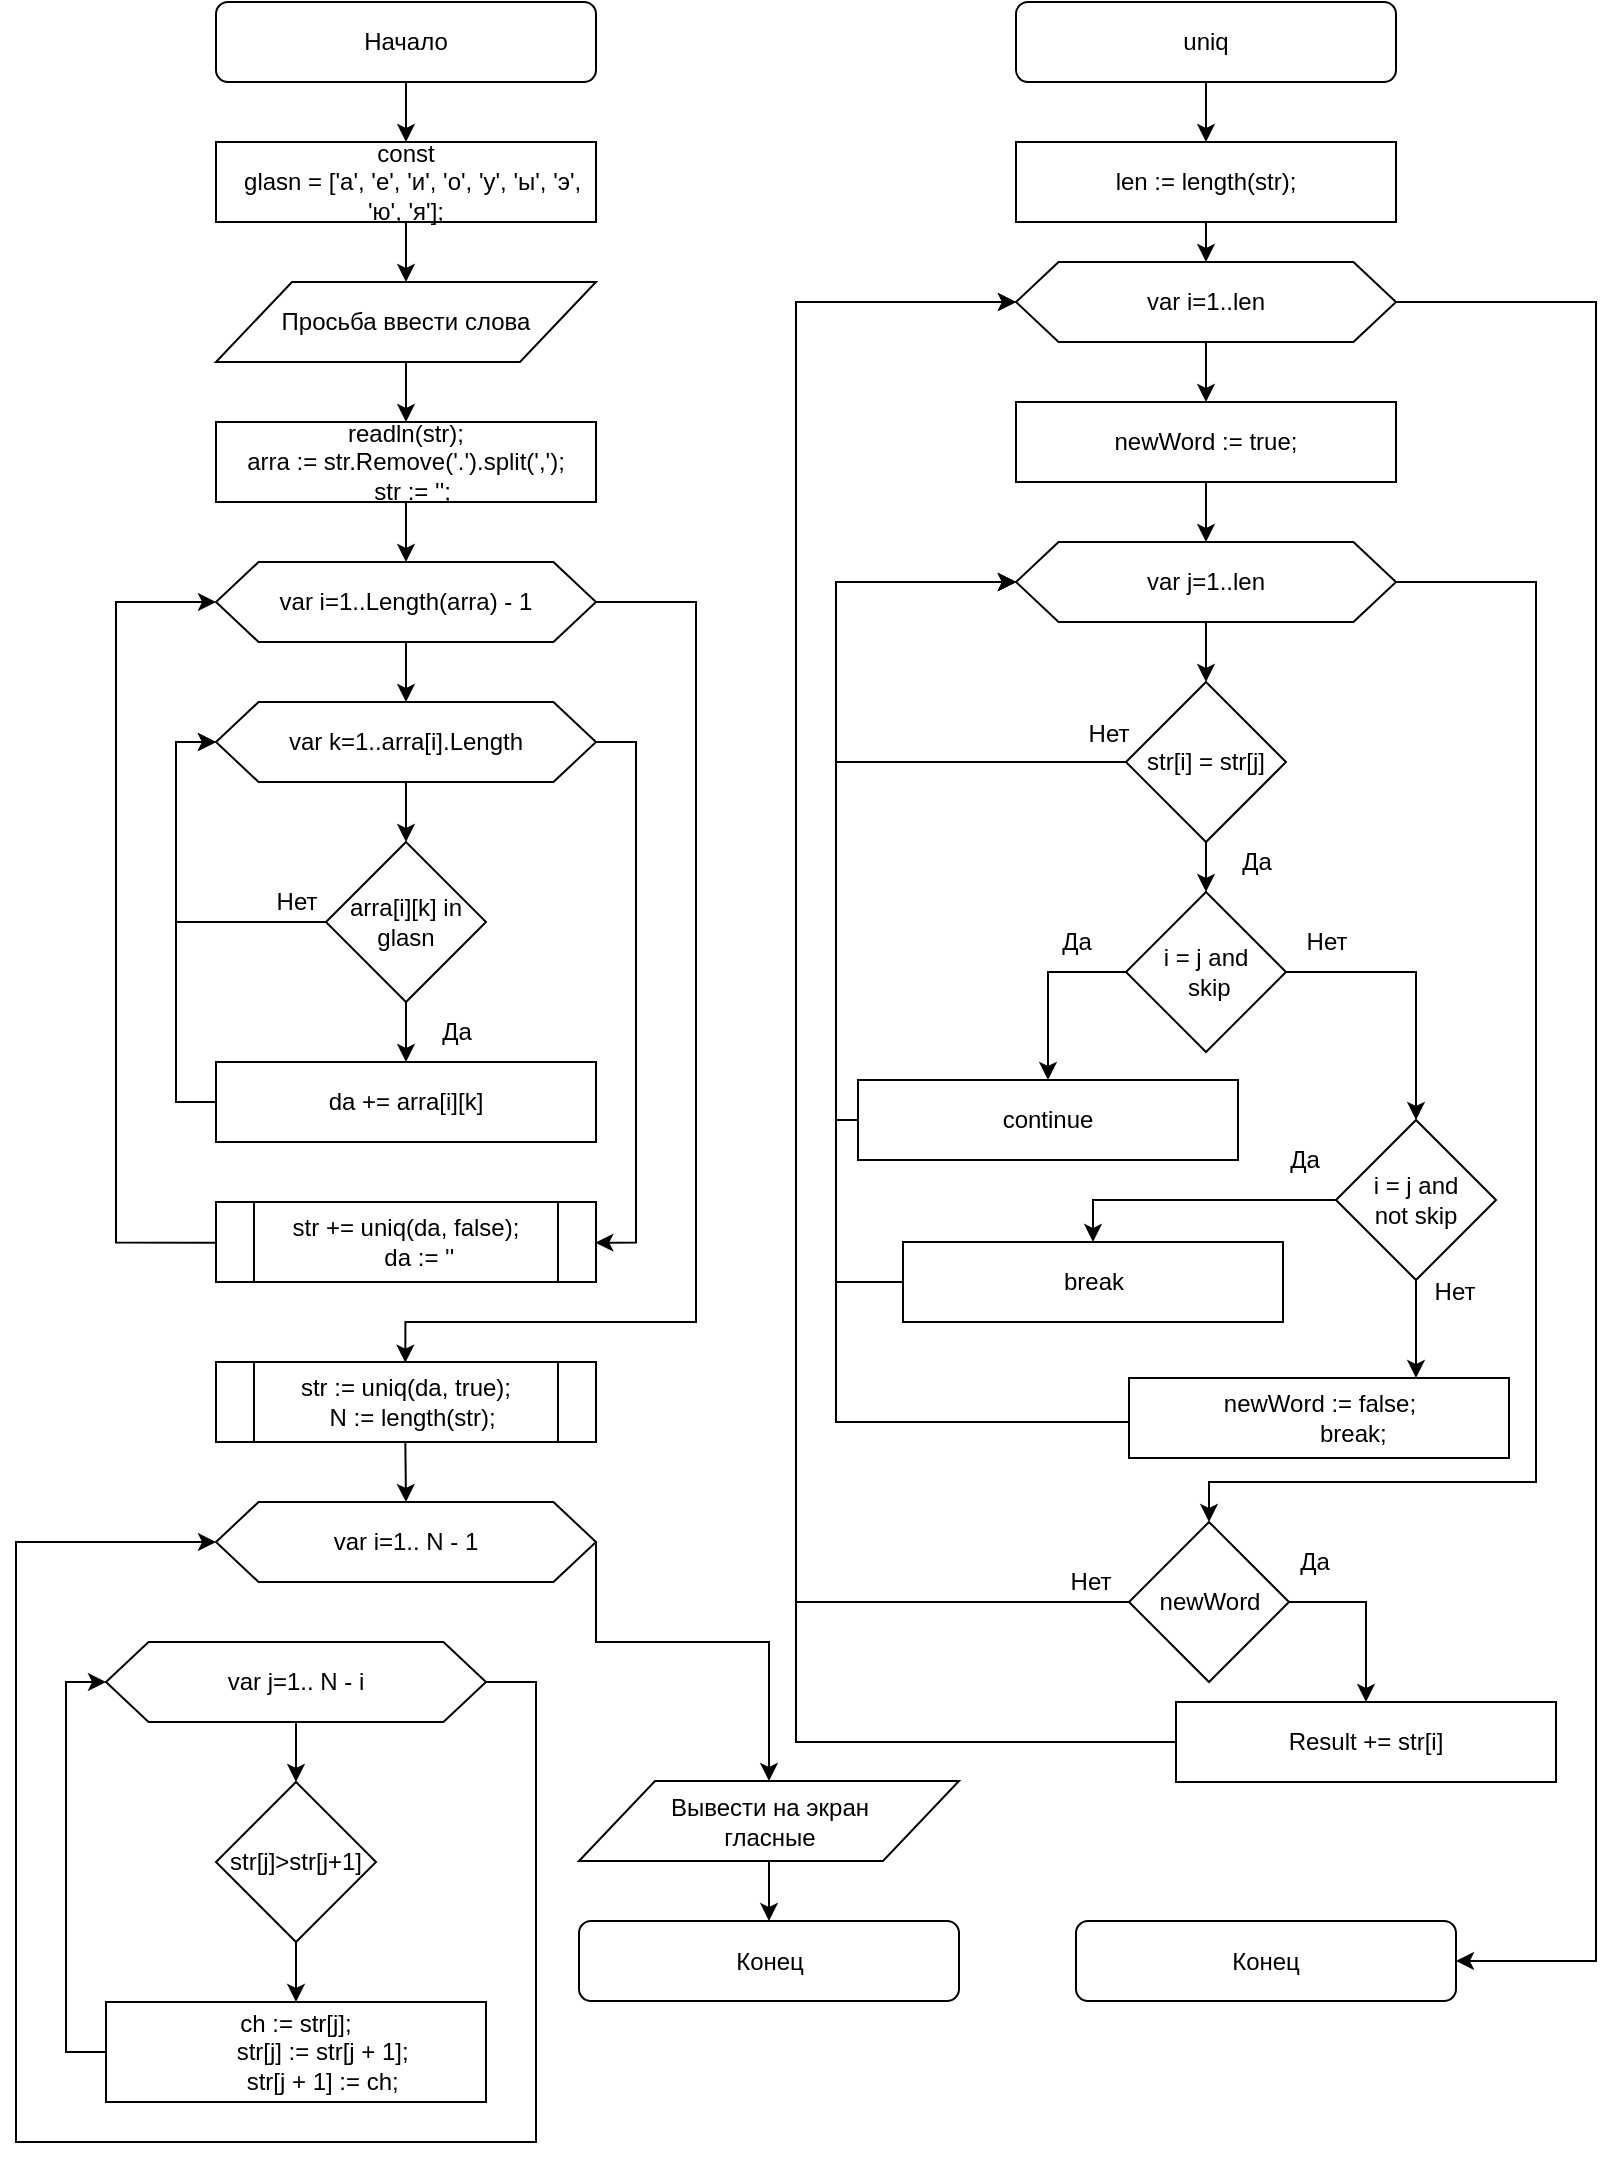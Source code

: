 <mxfile version="12.3.3" pages="2"><diagram id="3-qtqTqAac00n00NCNs9" name="a"><mxGraphModel dx="782" dy="699" grid="1" gridSize="10" guides="1" tooltips="1" connect="1" arrows="1" fold="1" page="1" pageScale="1" pageWidth="826" pageHeight="1169" math="0" shadow="0"><root><mxCell id="0"/><mxCell id="1" parent="0"/><mxCell id="1F86D3BqWut_xf9vhxc2-39" style="edgeStyle=orthogonalEdgeStyle;rounded=0;orthogonalLoop=1;jettySize=auto;html=1;entryX=0.5;entryY=0;entryDx=0;entryDy=0;" parent="1" source="1F86D3BqWut_xf9vhxc2-1" target="1F86D3BqWut_xf9vhxc2-2" edge="1"><mxGeometry relative="1" as="geometry"/></mxCell><mxCell id="1F86D3BqWut_xf9vhxc2-1" value="Начало" style="rounded=1;whiteSpace=wrap;html=1;" parent="1" vertex="1"><mxGeometry x="120" y="20" width="190" height="40" as="geometry"/></mxCell><mxCell id="1F86D3BqWut_xf9vhxc2-40" style="edgeStyle=orthogonalEdgeStyle;rounded=0;orthogonalLoop=1;jettySize=auto;html=1;" parent="1" source="1F86D3BqWut_xf9vhxc2-2" target="1F86D3BqWut_xf9vhxc2-3" edge="1"><mxGeometry relative="1" as="geometry"/></mxCell><mxCell id="1F86D3BqWut_xf9vhxc2-2" value="&lt;div&gt;const&lt;/div&gt;&lt;div&gt;&amp;nbsp; glasn = ['а', 'е', 'и', 'о', 'у', 'ы', 'э', 'ю', 'я'];&lt;/div&gt;" style="rounded=0;whiteSpace=wrap;html=1;" parent="1" vertex="1"><mxGeometry x="120" y="90" width="190" height="40" as="geometry"/></mxCell><mxCell id="1F86D3BqWut_xf9vhxc2-41" style="edgeStyle=orthogonalEdgeStyle;rounded=0;orthogonalLoop=1;jettySize=auto;html=1;" parent="1" source="1F86D3BqWut_xf9vhxc2-3" target="1F86D3BqWut_xf9vhxc2-5" edge="1"><mxGeometry relative="1" as="geometry"/></mxCell><mxCell id="1F86D3BqWut_xf9vhxc2-3" value="Просьба ввести слова" style="shape=parallelogram;perimeter=parallelogramPerimeter;whiteSpace=wrap;html=1;" parent="1" vertex="1"><mxGeometry x="120" y="160" width="190" height="40" as="geometry"/></mxCell><mxCell id="1F86D3BqWut_xf9vhxc2-42" style="edgeStyle=orthogonalEdgeStyle;rounded=0;orthogonalLoop=1;jettySize=auto;html=1;" parent="1" source="1F86D3BqWut_xf9vhxc2-5" target="1F86D3BqWut_xf9vhxc2-6" edge="1"><mxGeometry relative="1" as="geometry"/></mxCell><mxCell id="1F86D3BqWut_xf9vhxc2-5" value="readln(str);&lt;br&gt;&lt;span&gt;arra := str.Remove('.').split(',');&lt;/span&gt;&lt;div&gt;&amp;nbsp; str := '';&lt;/div&gt;" style="rounded=0;whiteSpace=wrap;html=1;" parent="1" vertex="1"><mxGeometry x="120" y="230" width="190" height="40" as="geometry"/></mxCell><mxCell id="1F86D3BqWut_xf9vhxc2-14" style="edgeStyle=orthogonalEdgeStyle;rounded=0;orthogonalLoop=1;jettySize=auto;html=1;" parent="1" source="1F86D3BqWut_xf9vhxc2-6" target="1F86D3BqWut_xf9vhxc2-7" edge="1"><mxGeometry relative="1" as="geometry"/></mxCell><mxCell id="1F86D3BqWut_xf9vhxc2-23" style="edgeStyle=orthogonalEdgeStyle;rounded=0;orthogonalLoop=1;jettySize=auto;html=1;entryX=0.5;entryY=0;entryDx=0;entryDy=0;" parent="1" source="1F86D3BqWut_xf9vhxc2-6" edge="1"><mxGeometry relative="1" as="geometry"><mxPoint x="214.667" y="700.333" as="targetPoint"/><Array as="points"><mxPoint x="360" y="320"/><mxPoint x="360" y="680"/><mxPoint x="215" y="680"/></Array></mxGeometry></mxCell><mxCell id="1F86D3BqWut_xf9vhxc2-6" value="var i=1..Length(arra) - 1" style="shape=hexagon;perimeter=hexagonPerimeter2;whiteSpace=wrap;html=1;size=0.112;" parent="1" vertex="1"><mxGeometry x="120" y="300" width="190" height="40" as="geometry"/></mxCell><mxCell id="1F86D3BqWut_xf9vhxc2-13" style="edgeStyle=orthogonalEdgeStyle;rounded=0;orthogonalLoop=1;jettySize=auto;html=1;" parent="1" source="1F86D3BqWut_xf9vhxc2-7" target="1F86D3BqWut_xf9vhxc2-8" edge="1"><mxGeometry relative="1" as="geometry"/></mxCell><mxCell id="1F86D3BqWut_xf9vhxc2-17" style="edgeStyle=orthogonalEdgeStyle;rounded=0;orthogonalLoop=1;jettySize=auto;html=1;entryX=1;entryY=0.5;entryDx=0;entryDy=0;" parent="1" source="1F86D3BqWut_xf9vhxc2-7" edge="1"><mxGeometry relative="1" as="geometry"><mxPoint x="309.667" y="640.333" as="targetPoint"/><Array as="points"><mxPoint x="330" y="390"/><mxPoint x="330" y="640"/></Array></mxGeometry></mxCell><mxCell id="1F86D3BqWut_xf9vhxc2-7" value="var k=1..arra[i].Length" style="shape=hexagon;perimeter=hexagonPerimeter2;whiteSpace=wrap;html=1;size=0.112;" parent="1" vertex="1"><mxGeometry x="120" y="370" width="190" height="40" as="geometry"/></mxCell><mxCell id="1F86D3BqWut_xf9vhxc2-10" style="edgeStyle=orthogonalEdgeStyle;rounded=0;orthogonalLoop=1;jettySize=auto;html=1;entryX=0.5;entryY=0;entryDx=0;entryDy=0;" parent="1" source="1F86D3BqWut_xf9vhxc2-8" target="1F86D3BqWut_xf9vhxc2-9" edge="1"><mxGeometry relative="1" as="geometry"/></mxCell><mxCell id="1F86D3BqWut_xf9vhxc2-12" style="edgeStyle=orthogonalEdgeStyle;rounded=0;orthogonalLoop=1;jettySize=auto;html=1;" parent="1" source="1F86D3BqWut_xf9vhxc2-8" edge="1"><mxGeometry relative="1" as="geometry"><mxPoint x="120" y="390" as="targetPoint"/><Array as="points"><mxPoint x="100" y="480"/><mxPoint x="100" y="390"/></Array></mxGeometry></mxCell><mxCell id="1F86D3BqWut_xf9vhxc2-8" value="arra[i][k] in glasn" style="rhombus;whiteSpace=wrap;html=1;" parent="1" vertex="1"><mxGeometry x="175" y="440" width="80" height="80" as="geometry"/></mxCell><mxCell id="1F86D3BqWut_xf9vhxc2-11" style="edgeStyle=orthogonalEdgeStyle;rounded=0;orthogonalLoop=1;jettySize=auto;html=1;entryX=0;entryY=0.5;entryDx=0;entryDy=0;" parent="1" source="1F86D3BqWut_xf9vhxc2-9" target="1F86D3BqWut_xf9vhxc2-7" edge="1"><mxGeometry relative="1" as="geometry"><Array as="points"><mxPoint x="100" y="570"/><mxPoint x="100" y="390"/></Array></mxGeometry></mxCell><mxCell id="1F86D3BqWut_xf9vhxc2-9" value="da += arra[i][k]" style="rounded=0;whiteSpace=wrap;html=1;" parent="1" vertex="1"><mxGeometry x="120" y="550" width="190" height="40" as="geometry"/></mxCell><mxCell id="1F86D3BqWut_xf9vhxc2-15" value="Да" style="text;html=1;align=center;verticalAlign=middle;resizable=0;points=[];;autosize=1;" parent="1" vertex="1"><mxGeometry x="225" y="525" width="30" height="20" as="geometry"/></mxCell><mxCell id="1F86D3BqWut_xf9vhxc2-16" value="Нет" style="text;html=1;align=center;verticalAlign=middle;resizable=0;points=[];;autosize=1;" parent="1" vertex="1"><mxGeometry x="140" y="460" width="40" height="20" as="geometry"/></mxCell><mxCell id="1F86D3BqWut_xf9vhxc2-21" style="edgeStyle=orthogonalEdgeStyle;rounded=0;orthogonalLoop=1;jettySize=auto;html=1;entryX=0;entryY=0.5;entryDx=0;entryDy=0;" parent="1" target="1F86D3BqWut_xf9vhxc2-6" edge="1"><mxGeometry relative="1" as="geometry"><mxPoint x="120" y="640.333" as="sourcePoint"/><Array as="points"><mxPoint x="70" y="640"/><mxPoint x="70" y="320"/></Array></mxGeometry></mxCell><mxCell id="1F86D3BqWut_xf9vhxc2-32" style="edgeStyle=orthogonalEdgeStyle;rounded=0;orthogonalLoop=1;jettySize=auto;html=1;entryX=0.5;entryY=0;entryDx=0;entryDy=0;" parent="1" target="1F86D3BqWut_xf9vhxc2-24" edge="1"><mxGeometry relative="1" as="geometry"><mxPoint x="214.667" y="740" as="sourcePoint"/></mxGeometry></mxCell><mxCell id="1F86D3BqWut_xf9vhxc2-34" style="edgeStyle=orthogonalEdgeStyle;rounded=0;orthogonalLoop=1;jettySize=auto;html=1;exitX=1;exitY=0.5;exitDx=0;exitDy=0;entryX=0.5;entryY=0;entryDx=0;entryDy=0;" parent="1" source="1F86D3BqWut_xf9vhxc2-24" target="1F86D3BqWut_xf9vhxc2-33" edge="1"><mxGeometry relative="1" as="geometry"><mxPoint x="290.167" y="789.833" as="sourcePoint"/><mxPoint x="410.5" y="869.5" as="targetPoint"/><Array as="points"><mxPoint x="310" y="840"/><mxPoint x="396" y="840"/></Array></mxGeometry></mxCell><mxCell id="1F86D3BqWut_xf9vhxc2-24" value="var i=1.. N - 1" style="shape=hexagon;perimeter=hexagonPerimeter2;whiteSpace=wrap;html=1;size=0.112;" parent="1" vertex="1"><mxGeometry x="120" y="770" width="190" height="40" as="geometry"/></mxCell><mxCell id="1F86D3BqWut_xf9vhxc2-29" style="edgeStyle=orthogonalEdgeStyle;rounded=0;orthogonalLoop=1;jettySize=auto;html=1;" parent="1" source="1F86D3BqWut_xf9vhxc2-25" target="1F86D3BqWut_xf9vhxc2-26" edge="1"><mxGeometry relative="1" as="geometry"/></mxCell><mxCell id="1F86D3BqWut_xf9vhxc2-31" style="edgeStyle=orthogonalEdgeStyle;rounded=0;orthogonalLoop=1;jettySize=auto;html=1;entryX=0;entryY=0.5;entryDx=0;entryDy=0;" parent="1" source="1F86D3BqWut_xf9vhxc2-25" target="1F86D3BqWut_xf9vhxc2-24" edge="1"><mxGeometry relative="1" as="geometry"><Array as="points"><mxPoint x="280" y="860"/><mxPoint x="280" y="1090"/><mxPoint x="20" y="1090"/><mxPoint x="20" y="790"/></Array></mxGeometry></mxCell><mxCell id="1F86D3BqWut_xf9vhxc2-25" value="var j=1..&amp;nbsp;N - i" style="shape=hexagon;perimeter=hexagonPerimeter2;whiteSpace=wrap;html=1;size=0.112;" parent="1" vertex="1"><mxGeometry x="65" y="840" width="190" height="40" as="geometry"/></mxCell><mxCell id="1F86D3BqWut_xf9vhxc2-28" style="edgeStyle=orthogonalEdgeStyle;rounded=0;orthogonalLoop=1;jettySize=auto;html=1;entryX=0.5;entryY=0;entryDx=0;entryDy=0;" parent="1" source="1F86D3BqWut_xf9vhxc2-26" target="1F86D3BqWut_xf9vhxc2-27" edge="1"><mxGeometry relative="1" as="geometry"/></mxCell><mxCell id="1F86D3BqWut_xf9vhxc2-26" value="str[j]&amp;gt;str[j+1]" style="rhombus;whiteSpace=wrap;html=1;" parent="1" vertex="1"><mxGeometry x="120" y="910" width="80" height="80" as="geometry"/></mxCell><mxCell id="1F86D3BqWut_xf9vhxc2-30" style="edgeStyle=orthogonalEdgeStyle;rounded=0;orthogonalLoop=1;jettySize=auto;html=1;entryX=0;entryY=0.5;entryDx=0;entryDy=0;" parent="1" source="1F86D3BqWut_xf9vhxc2-27" target="1F86D3BqWut_xf9vhxc2-25" edge="1"><mxGeometry relative="1" as="geometry"><Array as="points"><mxPoint x="45" y="1045"/><mxPoint x="45" y="860"/></Array></mxGeometry></mxCell><mxCell id="1F86D3BqWut_xf9vhxc2-27" value="&lt;div&gt;ch := str[j];&lt;/div&gt;&lt;div&gt;&amp;nbsp; &amp;nbsp; &amp;nbsp; &amp;nbsp; str[j] := str[j + 1];&lt;/div&gt;&lt;div&gt;&amp;nbsp; &amp;nbsp; &amp;nbsp; &amp;nbsp; str[j + 1] := ch;&lt;/div&gt;" style="rounded=0;whiteSpace=wrap;html=1;" parent="1" vertex="1"><mxGeometry x="65" y="1020" width="190" height="50" as="geometry"/></mxCell><mxCell id="1F86D3BqWut_xf9vhxc2-36" style="edgeStyle=orthogonalEdgeStyle;rounded=0;orthogonalLoop=1;jettySize=auto;html=1;entryX=0.5;entryY=0;entryDx=0;entryDy=0;" parent="1" source="1F86D3BqWut_xf9vhxc2-33" target="1F86D3BqWut_xf9vhxc2-35" edge="1"><mxGeometry relative="1" as="geometry"/></mxCell><mxCell id="1F86D3BqWut_xf9vhxc2-33" value="Вывести на экран &lt;br&gt;гласные" style="shape=parallelogram;perimeter=parallelogramPerimeter;whiteSpace=wrap;html=1;" parent="1" vertex="1"><mxGeometry x="301.5" y="909.5" width="190" height="40" as="geometry"/></mxCell><mxCell id="1F86D3BqWut_xf9vhxc2-35" value="Конец" style="rounded=1;whiteSpace=wrap;html=1;" parent="1" vertex="1"><mxGeometry x="301.5" y="979.5" width="190" height="40" as="geometry"/></mxCell><mxCell id="1F86D3BqWut_xf9vhxc2-37" value="&lt;div style=&quot;white-space: normal&quot;&gt;str := uniq(da, true);&lt;/div&gt;&lt;div style=&quot;white-space: normal&quot;&gt;&amp;nbsp; N := length(str);&lt;/div&gt;" style="shape=process;whiteSpace=wrap;html=1;backgroundOutline=1;" parent="1" vertex="1"><mxGeometry x="120" y="700" width="190" height="40" as="geometry"/></mxCell><mxCell id="1F86D3BqWut_xf9vhxc2-38" value="&lt;div style=&quot;white-space: normal&quot;&gt;&lt;div&gt;str += uniq(da, false);&lt;/div&gt;&lt;div&gt;&amp;nbsp; &amp;nbsp; da := ''&lt;/div&gt;&lt;/div&gt;" style="shape=process;whiteSpace=wrap;html=1;backgroundOutline=1;" parent="1" vertex="1"><mxGeometry x="120" y="620" width="190" height="40" as="geometry"/></mxCell><mxCell id="1F86D3BqWut_xf9vhxc2-104" style="edgeStyle=elbowEdgeStyle;rounded=0;orthogonalLoop=1;jettySize=auto;elbow=vertical;html=1;entryX=0.5;entryY=0;entryDx=0;entryDy=0;" parent="1" source="1F86D3BqWut_xf9vhxc2-43" target="1F86D3BqWut_xf9vhxc2-44" edge="1"><mxGeometry relative="1" as="geometry"/></mxCell><mxCell id="1F86D3BqWut_xf9vhxc2-43" value="uniq" style="rounded=1;whiteSpace=wrap;html=1;" parent="1" vertex="1"><mxGeometry x="520" y="20" width="190" height="40" as="geometry"/></mxCell><mxCell id="1F86D3BqWut_xf9vhxc2-105" style="edgeStyle=elbowEdgeStyle;rounded=0;orthogonalLoop=1;jettySize=auto;elbow=vertical;html=1;" parent="1" source="1F86D3BqWut_xf9vhxc2-44" target="1F86D3BqWut_xf9vhxc2-58" edge="1"><mxGeometry relative="1" as="geometry"/></mxCell><mxCell id="1F86D3BqWut_xf9vhxc2-44" value="len := length(str);" style="rounded=0;whiteSpace=wrap;html=1;" parent="1" vertex="1"><mxGeometry x="520" y="90" width="190" height="40" as="geometry"/></mxCell><mxCell id="1F86D3BqWut_xf9vhxc2-45" style="edgeStyle=orthogonalEdgeStyle;rounded=0;orthogonalLoop=1;jettySize=auto;html=1;exitX=0.5;exitY=1;exitDx=0;exitDy=0;entryX=0.5;entryY=0;entryDx=0;entryDy=0;" parent="1" source="1F86D3BqWut_xf9vhxc2-58" target="1F86D3BqWut_xf9vhxc2-61" edge="1"><mxGeometry relative="1" as="geometry"><mxPoint x="614.429" y="190" as="sourcePoint"/></mxGeometry></mxCell><mxCell id="1F86D3BqWut_xf9vhxc2-46" style="edgeStyle=orthogonalEdgeStyle;rounded=0;orthogonalLoop=1;jettySize=auto;html=1;" parent="1" source="1F86D3BqWut_xf9vhxc2-48" target="1F86D3BqWut_xf9vhxc2-51" edge="1"><mxGeometry relative="1" as="geometry"/></mxCell><mxCell id="1F86D3BqWut_xf9vhxc2-83" style="edgeStyle=orthogonalEdgeStyle;rounded=0;orthogonalLoop=1;jettySize=auto;html=1;entryX=0.5;entryY=0;entryDx=0;entryDy=0;" parent="1" source="1F86D3BqWut_xf9vhxc2-48" target="1F86D3BqWut_xf9vhxc2-92" edge="1"><mxGeometry relative="1" as="geometry"><mxPoint x="709" y="830" as="targetPoint"/><Array as="points"><mxPoint x="780" y="310"/><mxPoint x="780" y="760"/><mxPoint x="616" y="760"/></Array></mxGeometry></mxCell><mxCell id="1F86D3BqWut_xf9vhxc2-48" value="var j=1..len" style="shape=hexagon;perimeter=hexagonPerimeter2;whiteSpace=wrap;html=1;size=0.112;" parent="1" vertex="1"><mxGeometry x="520" y="290" width="190" height="40" as="geometry"/></mxCell><mxCell id="1F86D3BqWut_xf9vhxc2-65" style="edgeStyle=orthogonalEdgeStyle;rounded=0;orthogonalLoop=1;jettySize=auto;html=1;entryX=0;entryY=0.5;entryDx=0;entryDy=0;" parent="1" source="1F86D3BqWut_xf9vhxc2-51" target="1F86D3BqWut_xf9vhxc2-48" edge="1"><mxGeometry relative="1" as="geometry"><Array as="points"><mxPoint x="430" y="400"/><mxPoint x="430" y="310"/></Array></mxGeometry></mxCell><mxCell id="1F86D3BqWut_xf9vhxc2-68" value="" style="edgeStyle=orthogonalEdgeStyle;rounded=0;orthogonalLoop=1;jettySize=auto;html=1;" parent="1" source="1F86D3BqWut_xf9vhxc2-51" target="1F86D3BqWut_xf9vhxc2-67" edge="1"><mxGeometry relative="1" as="geometry"/></mxCell><mxCell id="1F86D3BqWut_xf9vhxc2-51" value="str[i] = str[j]" style="rhombus;whiteSpace=wrap;html=1;" parent="1" vertex="1"><mxGeometry x="575" y="360" width="80" height="80" as="geometry"/></mxCell><mxCell id="1F86D3BqWut_xf9vhxc2-71" style="edgeStyle=orthogonalEdgeStyle;rounded=0;orthogonalLoop=1;jettySize=auto;html=1;entryX=0.5;entryY=0;entryDx=0;entryDy=0;" parent="1" source="1F86D3BqWut_xf9vhxc2-67" target="1F86D3BqWut_xf9vhxc2-70" edge="1"><mxGeometry relative="1" as="geometry"><Array as="points"><mxPoint x="536" y="505"/></Array></mxGeometry></mxCell><mxCell id="1F86D3BqWut_xf9vhxc2-74" value="" style="edgeStyle=orthogonalEdgeStyle;rounded=0;orthogonalLoop=1;jettySize=auto;html=1;" parent="1" source="1F86D3BqWut_xf9vhxc2-67" target="1F86D3BqWut_xf9vhxc2-73" edge="1"><mxGeometry relative="1" as="geometry"/></mxCell><mxCell id="1F86D3BqWut_xf9vhxc2-67" value="i = j and&lt;br&gt;&amp;nbsp;skip" style="rhombus;whiteSpace=wrap;html=1;" parent="1" vertex="1"><mxGeometry x="575" y="465" width="80" height="80" as="geometry"/></mxCell><mxCell id="1F86D3BqWut_xf9vhxc2-77" style="edgeStyle=orthogonalEdgeStyle;rounded=0;orthogonalLoop=1;jettySize=auto;html=1;entryX=0.5;entryY=0;entryDx=0;entryDy=0;exitX=0;exitY=0.5;exitDx=0;exitDy=0;" parent="1" source="1F86D3BqWut_xf9vhxc2-73" target="1F86D3BqWut_xf9vhxc2-76" edge="1"><mxGeometry relative="1" as="geometry"><Array as="points"><mxPoint x="559" y="619"/></Array></mxGeometry></mxCell><mxCell id="1F86D3BqWut_xf9vhxc2-80" style="edgeStyle=orthogonalEdgeStyle;rounded=0;orthogonalLoop=1;jettySize=auto;html=1;entryX=0.75;entryY=0;entryDx=0;entryDy=0;" parent="1" edge="1"><mxGeometry relative="1" as="geometry"><mxPoint x="720" y="658.0" as="sourcePoint"/><mxPoint x="720" y="708.016" as="targetPoint"/><Array as="points"><mxPoint x="720" y="670"/><mxPoint x="720" y="670"/></Array></mxGeometry></mxCell><mxCell id="1F86D3BqWut_xf9vhxc2-73" value="i = j and &lt;br&gt;not skip" style="rhombus;whiteSpace=wrap;html=1;" parent="1" vertex="1"><mxGeometry x="680" y="579" width="80" height="80" as="geometry"/></mxCell><mxCell id="1F86D3BqWut_xf9vhxc2-101" style="edgeStyle=elbowEdgeStyle;rounded=0;orthogonalLoop=1;jettySize=auto;elbow=vertical;html=1;entryX=1;entryY=0.5;entryDx=0;entryDy=0;noJump=0;exitX=1;exitY=0.5;exitDx=0;exitDy=0;" parent="1" source="1F86D3BqWut_xf9vhxc2-58" target="1F86D3BqWut_xf9vhxc2-100" edge="1"><mxGeometry relative="1" as="geometry"><Array as="points"><mxPoint x="810" y="960"/><mxPoint x="780" y="170"/><mxPoint x="880" y="770"/><mxPoint x="700" y="940"/><mxPoint x="680" y="940"/><mxPoint x="760" y="260"/><mxPoint x="580" y="940"/><mxPoint x="810" y="960"/><mxPoint x="810" y="940"/><mxPoint x="810" y="920"/><mxPoint x="660" y="980"/><mxPoint x="810" y="950"/><mxPoint x="810" y="310"/></Array></mxGeometry></mxCell><mxCell id="1F86D3BqWut_xf9vhxc2-58" value="var i=1..len" style="shape=hexagon;perimeter=hexagonPerimeter2;whiteSpace=wrap;html=1;size=0.112;" parent="1" vertex="1"><mxGeometry x="520" y="150" width="190" height="40" as="geometry"/></mxCell><mxCell id="1F86D3BqWut_xf9vhxc2-62" style="edgeStyle=orthogonalEdgeStyle;rounded=0;orthogonalLoop=1;jettySize=auto;html=1;entryX=0.5;entryY=0;entryDx=0;entryDy=0;" parent="1" source="1F86D3BqWut_xf9vhxc2-61" target="1F86D3BqWut_xf9vhxc2-48" edge="1"><mxGeometry relative="1" as="geometry"/></mxCell><mxCell id="1F86D3BqWut_xf9vhxc2-61" value="newWord := true;" style="rounded=0;whiteSpace=wrap;html=1;" parent="1" vertex="1"><mxGeometry x="520" y="220" width="190" height="40" as="geometry"/></mxCell><mxCell id="1F86D3BqWut_xf9vhxc2-66" value="Нет" style="text;html=1;align=center;verticalAlign=middle;resizable=0;points=[];;autosize=1;" parent="1" vertex="1"><mxGeometry x="546" y="376" width="40" height="20" as="geometry"/></mxCell><mxCell id="1F86D3BqWut_xf9vhxc2-69" value="Да" style="text;html=1;align=center;verticalAlign=middle;resizable=0;points=[];;autosize=1;" parent="1" vertex="1"><mxGeometry x="625" y="440" width="30" height="20" as="geometry"/></mxCell><mxCell id="1F86D3BqWut_xf9vhxc2-82" style="edgeStyle=orthogonalEdgeStyle;rounded=0;orthogonalLoop=1;jettySize=auto;html=1;" parent="1" source="1F86D3BqWut_xf9vhxc2-70" edge="1"><mxGeometry relative="1" as="geometry"><mxPoint x="520" y="310" as="targetPoint"/><Array as="points"><mxPoint x="430" y="579"/><mxPoint x="430" y="310"/></Array></mxGeometry></mxCell><mxCell id="1F86D3BqWut_xf9vhxc2-70" value="continue" style="rounded=0;whiteSpace=wrap;html=1;" parent="1" vertex="1"><mxGeometry x="441" y="559" width="190" height="40" as="geometry"/></mxCell><mxCell id="1F86D3BqWut_xf9vhxc2-72" value="Да" style="text;html=1;align=center;verticalAlign=middle;resizable=0;points=[];;autosize=1;" parent="1" vertex="1"><mxGeometry x="535" y="480" width="30" height="20" as="geometry"/></mxCell><mxCell id="1F86D3BqWut_xf9vhxc2-75" value="Нет" style="text;html=1;align=center;verticalAlign=middle;resizable=0;points=[];;autosize=1;" parent="1" vertex="1"><mxGeometry x="655" y="480" width="40" height="20" as="geometry"/></mxCell><mxCell id="1F86D3BqWut_xf9vhxc2-85" style="edgeStyle=orthogonalEdgeStyle;rounded=0;orthogonalLoop=1;jettySize=auto;html=1;" parent="1" source="1F86D3BqWut_xf9vhxc2-76" edge="1"><mxGeometry relative="1" as="geometry"><mxPoint x="520" y="310" as="targetPoint"/><Array as="points"><mxPoint x="430" y="660"/><mxPoint x="430" y="310"/></Array></mxGeometry></mxCell><mxCell id="1F86D3BqWut_xf9vhxc2-76" value="break" style="rounded=0;whiteSpace=wrap;html=1;" parent="1" vertex="1"><mxGeometry x="463.5" y="640" width="190" height="40" as="geometry"/></mxCell><mxCell id="1F86D3BqWut_xf9vhxc2-78" value="Да" style="text;html=1;align=center;verticalAlign=middle;resizable=0;points=[];;autosize=1;" parent="1" vertex="1"><mxGeometry x="648.5" y="589" width="30" height="20" as="geometry"/></mxCell><mxCell id="1F86D3BqWut_xf9vhxc2-86" style="edgeStyle=orthogonalEdgeStyle;rounded=0;orthogonalLoop=1;jettySize=auto;html=1;" parent="1" source="1F86D3BqWut_xf9vhxc2-79" edge="1"><mxGeometry relative="1" as="geometry"><mxPoint x="520" y="310" as="targetPoint"/><Array as="points"><mxPoint x="430" y="730"/><mxPoint x="430" y="310"/></Array></mxGeometry></mxCell><mxCell id="1F86D3BqWut_xf9vhxc2-79" value="&lt;div&gt;newWord := false;&lt;/div&gt;&lt;div&gt;&amp;nbsp; &amp;nbsp; &amp;nbsp; &amp;nbsp; &amp;nbsp; break;&lt;/div&gt;" style="rounded=0;whiteSpace=wrap;html=1;" parent="1" vertex="1"><mxGeometry x="576.5" y="708" width="190" height="40" as="geometry"/></mxCell><mxCell id="1F86D3BqWut_xf9vhxc2-81" value="Нет" style="text;html=1;align=center;verticalAlign=middle;resizable=0;points=[];;autosize=1;" parent="1" vertex="1"><mxGeometry x="718.5" y="654.5" width="40" height="20" as="geometry"/></mxCell><mxCell id="1F86D3BqWut_xf9vhxc2-94" style="edgeStyle=elbowEdgeStyle;rounded=0;orthogonalLoop=1;jettySize=auto;elbow=vertical;html=1;entryX=0.5;entryY=0;entryDx=0;entryDy=0;" parent="1" source="1F86D3BqWut_xf9vhxc2-92" target="1F86D3BqWut_xf9vhxc2-93" edge="1"><mxGeometry relative="1" as="geometry"><Array as="points"><mxPoint x="680" y="820"/></Array></mxGeometry></mxCell><mxCell id="1F86D3BqWut_xf9vhxc2-96" style="edgeStyle=elbowEdgeStyle;rounded=0;orthogonalLoop=1;jettySize=auto;elbow=vertical;html=1;entryX=0;entryY=0.5;entryDx=0;entryDy=0;exitX=0;exitY=0.5;exitDx=0;exitDy=0;" parent="1" source="1F86D3BqWut_xf9vhxc2-93" target="1F86D3BqWut_xf9vhxc2-58" edge="1"><mxGeometry relative="1" as="geometry"><mxPoint x="500" y="810" as="sourcePoint"/><Array as="points"><mxPoint x="410" y="660"/><mxPoint x="400" y="790"/><mxPoint x="400" y="550"/><mxPoint x="360" y="340"/><mxPoint x="400" y="380"/><mxPoint x="400" y="580"/><mxPoint x="520" y="790"/><mxPoint x="410" y="790"/><mxPoint x="400" y="760"/><mxPoint x="510" y="870"/></Array></mxGeometry></mxCell><mxCell id="1F86D3BqWut_xf9vhxc2-97" style="edgeStyle=elbowEdgeStyle;rounded=0;orthogonalLoop=1;jettySize=auto;elbow=vertical;html=1;entryX=0;entryY=0.5;entryDx=0;entryDy=0;" parent="1" source="1F86D3BqWut_xf9vhxc2-92" target="1F86D3BqWut_xf9vhxc2-58" edge="1"><mxGeometry relative="1" as="geometry"><Array as="points"><mxPoint x="410" y="260"/></Array></mxGeometry></mxCell><mxCell id="1F86D3BqWut_xf9vhxc2-92" value="newWord" style="rhombus;whiteSpace=wrap;html=1;" parent="1" vertex="1"><mxGeometry x="576.5" y="780" width="80" height="80" as="geometry"/></mxCell><mxCell id="1F86D3BqWut_xf9vhxc2-93" value="Result += str[i]" style="rounded=0;whiteSpace=wrap;html=1;" parent="1" vertex="1"><mxGeometry x="600" y="870" width="190" height="40" as="geometry"/></mxCell><mxCell id="1F86D3BqWut_xf9vhxc2-95" value="Да" style="text;html=1;align=center;verticalAlign=middle;resizable=0;points=[];;autosize=1;" parent="1" vertex="1"><mxGeometry x="653.5" y="790" width="30" height="20" as="geometry"/></mxCell><mxCell id="1F86D3BqWut_xf9vhxc2-98" value="Нет" style="text;html=1;align=center;verticalAlign=middle;resizable=0;points=[];;autosize=1;" parent="1" vertex="1"><mxGeometry x="536.5" y="800" width="40" height="20" as="geometry"/></mxCell><mxCell id="1F86D3BqWut_xf9vhxc2-100" value="Конец" style="rounded=1;whiteSpace=wrap;html=1;" parent="1" vertex="1"><mxGeometry x="550" y="979.5" width="190" height="40" as="geometry"/></mxCell></root></mxGraphModel></diagram><diagram id="sWwD3yPmEGCfTK5eyjW4" name="b"><mxGraphModel dx="1564" dy="1496" grid="1" gridSize="10" guides="1" tooltips="1" connect="1" arrows="1" fold="1" page="1" pageScale="1" pageWidth="826" pageHeight="1169" math="0" shadow="0"><root><mxCell id="HVm00EPVNSzyZOc8Mr6j-0"/><mxCell id="HVm00EPVNSzyZOc8Mr6j-1" parent="HVm00EPVNSzyZOc8Mr6j-0"/><mxCell id="FmRf93ZrQD52gVFPPw_m-0" style="edgeStyle=orthogonalEdgeStyle;rounded=0;orthogonalLoop=1;jettySize=auto;html=1;entryX=0.5;entryY=0;entryDx=0;entryDy=0;" parent="HVm00EPVNSzyZOc8Mr6j-1" source="FmRf93ZrQD52gVFPPw_m-1" target="FmRf93ZrQD52gVFPPw_m-3" edge="1"><mxGeometry relative="1" as="geometry"/></mxCell><mxCell id="FmRf93ZrQD52gVFPPw_m-1" value="Начало" style="rounded=1;whiteSpace=wrap;html=1;" parent="HVm00EPVNSzyZOc8Mr6j-1" vertex="1"><mxGeometry x="120" y="20" width="190" height="40" as="geometry"/></mxCell><mxCell id="FmRf93ZrQD52gVFPPw_m-2" style="edgeStyle=orthogonalEdgeStyle;rounded=0;orthogonalLoop=1;jettySize=auto;html=1;" parent="HVm00EPVNSzyZOc8Mr6j-1" source="FmRf93ZrQD52gVFPPw_m-3" target="FmRf93ZrQD52gVFPPw_m-4" edge="1"><mxGeometry relative="1" as="geometry"/></mxCell><mxCell id="FmRf93ZrQD52gVFPPw_m-3" value="&lt;div&gt;const&lt;span&gt;&amp;nbsp;glasn = ['а', 'е', 'и', 'о', 'у', 'ы', 'э', 'ю', 'я'];&lt;/span&gt;&lt;span&gt;&amp;nbsp; glasnii='аеиоуыэюя';&lt;/span&gt;&lt;/div&gt;" style="rounded=0;whiteSpace=wrap;html=1;" parent="HVm00EPVNSzyZOc8Mr6j-1" vertex="1"><mxGeometry x="120" y="90" width="190" height="40" as="geometry"/></mxCell><mxCell id="FmRf93ZrQD52gVFPPw_m-6" style="edgeStyle=elbowEdgeStyle;rounded=0;orthogonalLoop=1;jettySize=auto;elbow=vertical;html=1;entryX=0.5;entryY=0;entryDx=0;entryDy=0;" parent="HVm00EPVNSzyZOc8Mr6j-1" source="FmRf93ZrQD52gVFPPw_m-4" target="FmRf93ZrQD52gVFPPw_m-5" edge="1"><mxGeometry relative="1" as="geometry"/></mxCell><mxCell id="FmRf93ZrQD52gVFPPw_m-4" value="Просьба ввести кол-во &lt;br&gt;слов" style="shape=parallelogram;perimeter=parallelogramPerimeter;whiteSpace=wrap;html=1;" parent="HVm00EPVNSzyZOc8Mr6j-1" vertex="1"><mxGeometry x="120" y="160" width="190" height="40" as="geometry"/></mxCell><mxCell id="FmRf93ZrQD52gVFPPw_m-8" style="edgeStyle=elbowEdgeStyle;rounded=0;orthogonalLoop=1;jettySize=auto;elbow=vertical;html=1;entryX=0.5;entryY=0;entryDx=0;entryDy=0;" parent="HVm00EPVNSzyZOc8Mr6j-1" source="FmRf93ZrQD52gVFPPw_m-5" target="FmRf93ZrQD52gVFPPw_m-7" edge="1"><mxGeometry relative="1" as="geometry"/></mxCell><mxCell id="FmRf93ZrQD52gVFPPw_m-5" value="&lt;div&gt;readln(N);&lt;/div&gt;&lt;div&gt;&amp;nbsp; setLength(str, N);&lt;/div&gt;" style="rounded=0;whiteSpace=wrap;html=1;" parent="HVm00EPVNSzyZOc8Mr6j-1" vertex="1"><mxGeometry x="120" y="230" width="190" height="40" as="geometry"/></mxCell><mxCell id="FmRf93ZrQD52gVFPPw_m-13" style="edgeStyle=elbowEdgeStyle;rounded=0;orthogonalLoop=1;jettySize=auto;elbow=vertical;html=1;" parent="HVm00EPVNSzyZOc8Mr6j-1" source="FmRf93ZrQD52gVFPPw_m-7" target="FmRf93ZrQD52gVFPPw_m-9" edge="1"><mxGeometry relative="1" as="geometry"/></mxCell><mxCell id="i3p5s6j_CpKD-n3Iyn1c-17" style="edgeStyle=orthogonalEdgeStyle;rounded=0;orthogonalLoop=1;jettySize=auto;html=1;" parent="HVm00EPVNSzyZOc8Mr6j-1" source="FmRf93ZrQD52gVFPPw_m-7" target="i3p5s6j_CpKD-n3Iyn1c-15" edge="1"><mxGeometry relative="1" as="geometry"><Array as="points"><mxPoint x="340" y="320"/><mxPoint x="340" y="500"/><mxPoint x="215" y="500"/></Array></mxGeometry></mxCell><mxCell id="FmRf93ZrQD52gVFPPw_m-7" value="&amp;nbsp;i:= 0 .. N-1" style="shape=hexagon;perimeter=hexagonPerimeter2;whiteSpace=wrap;html=1;size=0.147;" parent="HVm00EPVNSzyZOc8Mr6j-1" vertex="1"><mxGeometry x="120" y="300" width="190" height="40" as="geometry"/></mxCell><mxCell id="FmRf93ZrQD52gVFPPw_m-11" style="edgeStyle=elbowEdgeStyle;rounded=0;orthogonalLoop=1;jettySize=auto;elbow=vertical;html=1;entryX=0.5;entryY=0;entryDx=0;entryDy=0;" parent="HVm00EPVNSzyZOc8Mr6j-1" source="FmRf93ZrQD52gVFPPw_m-9" target="FmRf93ZrQD52gVFPPw_m-10" edge="1"><mxGeometry relative="1" as="geometry"/></mxCell><mxCell id="FmRf93ZrQD52gVFPPw_m-9" value="Введите слово" style="shape=parallelogram;perimeter=parallelogramPerimeter;whiteSpace=wrap;html=1;" parent="HVm00EPVNSzyZOc8Mr6j-1" vertex="1"><mxGeometry x="120" y="370" width="190" height="40" as="geometry"/></mxCell><mxCell id="FmRf93ZrQD52gVFPPw_m-12" style="edgeStyle=elbowEdgeStyle;rounded=0;orthogonalLoop=1;jettySize=auto;elbow=vertical;html=1;entryX=0;entryY=0.5;entryDx=0;entryDy=0;" parent="HVm00EPVNSzyZOc8Mr6j-1" source="FmRf93ZrQD52gVFPPw_m-10" target="FmRf93ZrQD52gVFPPw_m-7" edge="1"><mxGeometry relative="1" as="geometry"><Array as="points"><mxPoint x="100" y="380"/><mxPoint x="170" y="460"/></Array></mxGeometry></mxCell><mxCell id="FmRf93ZrQD52gVFPPw_m-10" value="readln(str[i]);" style="rounded=0;whiteSpace=wrap;html=1;" parent="HVm00EPVNSzyZOc8Mr6j-1" vertex="1"><mxGeometry x="120" y="440" width="190" height="40" as="geometry"/></mxCell><mxCell id="i3p5s6j_CpKD-n3Iyn1c-0" style="edgeStyle=orthogonalEdgeStyle;rounded=0;orthogonalLoop=1;jettySize=auto;html=1;" parent="HVm00EPVNSzyZOc8Mr6j-1" source="i3p5s6j_CpKD-n3Iyn1c-1" target="i3p5s6j_CpKD-n3Iyn1c-4" edge="1"><mxGeometry relative="1" as="geometry"/></mxCell><mxCell id="3tLhumDALBDLIKykelgD-1" style="edgeStyle=orthogonalEdgeStyle;rounded=0;orthogonalLoop=1;jettySize=auto;html=1;" edge="1" parent="HVm00EPVNSzyZOc8Mr6j-1" source="i3p5s6j_CpKD-n3Iyn1c-1" target="3tLhumDALBDLIKykelgD-0"><mxGeometry relative="1" as="geometry"><Array as="points"><mxPoint x="379" y="610"/><mxPoint x="379" y="40"/><mxPoint x="605" y="40"/></Array></mxGeometry></mxCell><mxCell id="i3p5s6j_CpKD-n3Iyn1c-1" value="i=0..N-1" style="shape=hexagon;perimeter=hexagonPerimeter2;whiteSpace=wrap;html=1;size=0.112;" parent="HVm00EPVNSzyZOc8Mr6j-1" vertex="1"><mxGeometry x="120" y="590" width="190" height="40" as="geometry"/></mxCell><mxCell id="i3p5s6j_CpKD-n3Iyn1c-2" style="edgeStyle=orthogonalEdgeStyle;rounded=0;orthogonalLoop=1;jettySize=auto;html=1;" parent="HVm00EPVNSzyZOc8Mr6j-1" source="i3p5s6j_CpKD-n3Iyn1c-4" target="i3p5s6j_CpKD-n3Iyn1c-7" edge="1"><mxGeometry relative="1" as="geometry"/></mxCell><mxCell id="i3p5s6j_CpKD-n3Iyn1c-3" style="edgeStyle=orthogonalEdgeStyle;rounded=0;orthogonalLoop=1;jettySize=auto;html=1;" parent="HVm00EPVNSzyZOc8Mr6j-1" source="i3p5s6j_CpKD-n3Iyn1c-4" edge="1"><mxGeometry relative="1" as="geometry"><mxPoint x="120" y="610" as="targetPoint"/><Array as="points"><mxPoint x="330" y="680"/><mxPoint x="330" y="900"/><mxPoint x="80" y="900"/><mxPoint x="80" y="610"/></Array></mxGeometry></mxCell><mxCell id="i3p5s6j_CpKD-n3Iyn1c-4" value="k=0..N-i-2" style="shape=hexagon;perimeter=hexagonPerimeter2;whiteSpace=wrap;html=1;size=0.112;" parent="HVm00EPVNSzyZOc8Mr6j-1" vertex="1"><mxGeometry x="120" y="660" width="190" height="40" as="geometry"/></mxCell><mxCell id="i3p5s6j_CpKD-n3Iyn1c-5" style="edgeStyle=orthogonalEdgeStyle;rounded=0;orthogonalLoop=1;jettySize=auto;html=1;entryX=0.5;entryY=0;entryDx=0;entryDy=0;" parent="HVm00EPVNSzyZOc8Mr6j-1" source="i3p5s6j_CpKD-n3Iyn1c-7" target="i3p5s6j_CpKD-n3Iyn1c-9" edge="1"><mxGeometry relative="1" as="geometry"/></mxCell><mxCell id="i3p5s6j_CpKD-n3Iyn1c-6" style="edgeStyle=orthogonalEdgeStyle;rounded=0;orthogonalLoop=1;jettySize=auto;html=1;" parent="HVm00EPVNSzyZOc8Mr6j-1" source="i3p5s6j_CpKD-n3Iyn1c-7" edge="1"><mxGeometry relative="1" as="geometry"><mxPoint x="120" y="680" as="targetPoint"/><Array as="points"><mxPoint x="100" y="770"/><mxPoint x="100" y="680"/></Array></mxGeometry></mxCell><mxCell id="i3p5s6j_CpKD-n3Iyn1c-7" value="length(str[k])&amp;lt;length(&lt;br&gt;str[k+1])" style="rhombus;whiteSpace=wrap;html=1;" parent="HVm00EPVNSzyZOc8Mr6j-1" vertex="1"><mxGeometry x="165" y="720" width="100" height="100" as="geometry"/></mxCell><mxCell id="i3p5s6j_CpKD-n3Iyn1c-8" style="edgeStyle=orthogonalEdgeStyle;rounded=0;orthogonalLoop=1;jettySize=auto;html=1;entryX=0;entryY=0.5;entryDx=0;entryDy=0;" parent="HVm00EPVNSzyZOc8Mr6j-1" source="i3p5s6j_CpKD-n3Iyn1c-9" target="i3p5s6j_CpKD-n3Iyn1c-4" edge="1"><mxGeometry relative="1" as="geometry"><Array as="points"><mxPoint x="100" y="860"/><mxPoint x="100" y="680"/></Array></mxGeometry></mxCell><mxCell id="i3p5s6j_CpKD-n3Iyn1c-9" value="&lt;div&gt;buffer:= str[k];&lt;span&gt;str[k]:=str[k+1];&lt;/span&gt;&lt;/div&gt;&lt;div&gt;&amp;nbsp; &amp;nbsp; &amp;nbsp; &amp;nbsp; str[k+1]:=buffer;&lt;/div&gt;" style="rounded=0;whiteSpace=wrap;html=1;" parent="HVm00EPVNSzyZOc8Mr6j-1" vertex="1"><mxGeometry x="120" y="840" width="190" height="40" as="geometry"/></mxCell><mxCell id="i3p5s6j_CpKD-n3Iyn1c-10" value="Да" style="text;html=1;align=center;verticalAlign=middle;resizable=0;points=[];;autosize=1;" parent="HVm00EPVNSzyZOc8Mr6j-1" vertex="1"><mxGeometry x="225" y="815" width="30" height="20" as="geometry"/></mxCell><mxCell id="i3p5s6j_CpKD-n3Iyn1c-11" value="Нет" style="text;html=1;align=center;verticalAlign=middle;resizable=0;points=[];;autosize=1;" parent="HVm00EPVNSzyZOc8Mr6j-1" vertex="1"><mxGeometry x="130" y="750" width="40" height="20" as="geometry"/></mxCell><mxCell id="i3p5s6j_CpKD-n3Iyn1c-16" style="edgeStyle=elbowEdgeStyle;rounded=0;orthogonalLoop=1;jettySize=auto;elbow=vertical;html=1;entryX=0.5;entryY=0;entryDx=0;entryDy=0;" parent="HVm00EPVNSzyZOc8Mr6j-1" source="i3p5s6j_CpKD-n3Iyn1c-15" target="i3p5s6j_CpKD-n3Iyn1c-1" edge="1"><mxGeometry relative="1" as="geometry"/></mxCell><mxCell id="i3p5s6j_CpKD-n3Iyn1c-15" value="readln(str[i]);" style="rounded=0;whiteSpace=wrap;html=1;" parent="HVm00EPVNSzyZOc8Mr6j-1" vertex="1"><mxGeometry x="120" y="520" width="190" height="40" as="geometry"/></mxCell><mxCell id="3tLhumDALBDLIKykelgD-3" style="edgeStyle=orthogonalEdgeStyle;rounded=0;orthogonalLoop=1;jettySize=auto;html=1;entryX=0.5;entryY=0;entryDx=0;entryDy=0;" edge="1" parent="HVm00EPVNSzyZOc8Mr6j-1" source="3tLhumDALBDLIKykelgD-0" target="3tLhumDALBDLIKykelgD-2"><mxGeometry relative="1" as="geometry"/></mxCell><mxCell id="3tLhumDALBDLIKykelgD-0" value="Вывод информации о&amp;nbsp;&lt;br&gt;самом длинном слове" style="shape=parallelogram;perimeter=parallelogramPerimeter;whiteSpace=wrap;html=1;" vertex="1" parent="HVm00EPVNSzyZOc8Mr6j-1"><mxGeometry x="510" y="60" width="190" height="40" as="geometry"/></mxCell><mxCell id="3tLhumDALBDLIKykelgD-5" style="edgeStyle=orthogonalEdgeStyle;rounded=0;orthogonalLoop=1;jettySize=auto;html=1;entryX=0.5;entryY=0;entryDx=0;entryDy=0;" edge="1" parent="HVm00EPVNSzyZOc8Mr6j-1" source="3tLhumDALBDLIKykelgD-2" target="3tLhumDALBDLIKykelgD-4"><mxGeometry relative="1" as="geometry"/></mxCell><mxCell id="3tLhumDALBDLIKykelgD-21" style="edgeStyle=orthogonalEdgeStyle;rounded=0;orthogonalLoop=1;jettySize=auto;html=1;entryX=0.5;entryY=0;entryDx=0;entryDy=0;" edge="1" parent="HVm00EPVNSzyZOc8Mr6j-1" source="3tLhumDALBDLIKykelgD-2" target="3tLhumDALBDLIKykelgD-13"><mxGeometry relative="1" as="geometry"><Array as="points"><mxPoint x="720" y="150"/><mxPoint x="720" y="370"/><mxPoint x="605" y="370"/></Array></mxGeometry></mxCell><mxCell id="3tLhumDALBDLIKykelgD-2" value="i:=1 .. str[0].Length" style="shape=hexagon;perimeter=hexagonPerimeter2;whiteSpace=wrap;html=1;size=0.112;" vertex="1" parent="HVm00EPVNSzyZOc8Mr6j-1"><mxGeometry x="510" y="130" width="190" height="40" as="geometry"/></mxCell><mxCell id="3tLhumDALBDLIKykelgD-7" style="edgeStyle=orthogonalEdgeStyle;rounded=0;orthogonalLoop=1;jettySize=auto;html=1;" edge="1" parent="HVm00EPVNSzyZOc8Mr6j-1" source="3tLhumDALBDLIKykelgD-4" target="3tLhumDALBDLIKykelgD-6"><mxGeometry relative="1" as="geometry"/></mxCell><mxCell id="3tLhumDALBDLIKykelgD-9" style="edgeStyle=orthogonalEdgeStyle;rounded=0;orthogonalLoop=1;jettySize=auto;html=1;entryX=0;entryY=0.5;entryDx=0;entryDy=0;" edge="1" parent="HVm00EPVNSzyZOc8Mr6j-1" source="3tLhumDALBDLIKykelgD-4" target="3tLhumDALBDLIKykelgD-2"><mxGeometry relative="1" as="geometry"><Array as="points"><mxPoint x="490" y="240"/><mxPoint x="490" y="150"/></Array></mxGeometry></mxCell><mxCell id="3tLhumDALBDLIKykelgD-4" value="str[0][i] in glasnii" style="rhombus;whiteSpace=wrap;html=1;" vertex="1" parent="HVm00EPVNSzyZOc8Mr6j-1"><mxGeometry x="565" y="200" width="80" height="80" as="geometry"/></mxCell><mxCell id="3tLhumDALBDLIKykelgD-8" style="edgeStyle=orthogonalEdgeStyle;rounded=0;orthogonalLoop=1;jettySize=auto;html=1;entryX=0;entryY=0.5;entryDx=0;entryDy=0;" edge="1" parent="HVm00EPVNSzyZOc8Mr6j-1" source="3tLhumDALBDLIKykelgD-6" target="3tLhumDALBDLIKykelgD-2"><mxGeometry relative="1" as="geometry"><Array as="points"><mxPoint x="490" y="330"/><mxPoint x="490" y="150"/></Array></mxGeometry></mxCell><mxCell id="3tLhumDALBDLIKykelgD-6" value="inc(glasn_ar[pos(str[0][i],glasnii)])" style="rounded=0;whiteSpace=wrap;html=1;" vertex="1" parent="HVm00EPVNSzyZOc8Mr6j-1"><mxGeometry x="510" y="310" width="190" height="40" as="geometry"/></mxCell><mxCell id="3tLhumDALBDLIKykelgD-10" value="Да" style="text;html=1;align=center;verticalAlign=middle;resizable=0;points=[];;autosize=1;" vertex="1" parent="HVm00EPVNSzyZOc8Mr6j-1"><mxGeometry x="605" y="280" width="30" height="20" as="geometry"/></mxCell><mxCell id="3tLhumDALBDLIKykelgD-11" value="Нет" style="text;html=1;align=center;verticalAlign=middle;resizable=0;points=[];;autosize=1;" vertex="1" parent="HVm00EPVNSzyZOc8Mr6j-1"><mxGeometry x="525" y="220" width="40" height="20" as="geometry"/></mxCell><mxCell id="3tLhumDALBDLIKykelgD-12" style="edgeStyle=orthogonalEdgeStyle;rounded=0;orthogonalLoop=1;jettySize=auto;html=1;entryX=0.5;entryY=0;entryDx=0;entryDy=0;" edge="1" source="3tLhumDALBDLIKykelgD-13" target="3tLhumDALBDLIKykelgD-16" parent="HVm00EPVNSzyZOc8Mr6j-1"><mxGeometry relative="1" as="geometry"/></mxCell><mxCell id="3tLhumDALBDLIKykelgD-24" style="edgeStyle=orthogonalEdgeStyle;rounded=0;orthogonalLoop=1;jettySize=auto;html=1;entryX=0.5;entryY=0;entryDx=0;entryDy=0;" edge="1" parent="HVm00EPVNSzyZOc8Mr6j-1" source="3tLhumDALBDLIKykelgD-13" target="3tLhumDALBDLIKykelgD-23"><mxGeometry relative="1" as="geometry"><Array as="points"><mxPoint x="740" y="409"/><mxPoint x="740" y="630"/><mxPoint x="605" y="630"/></Array></mxGeometry></mxCell><mxCell id="3tLhumDALBDLIKykelgD-13" value="i:=1 ..&amp;nbsp;9" style="shape=hexagon;perimeter=hexagonPerimeter2;whiteSpace=wrap;html=1;size=0.112;" vertex="1" parent="HVm00EPVNSzyZOc8Mr6j-1"><mxGeometry x="510" y="389" width="190" height="40" as="geometry"/></mxCell><mxCell id="3tLhumDALBDLIKykelgD-14" style="edgeStyle=orthogonalEdgeStyle;rounded=0;orthogonalLoop=1;jettySize=auto;html=1;" edge="1" source="3tLhumDALBDLIKykelgD-16" parent="HVm00EPVNSzyZOc8Mr6j-1"><mxGeometry relative="1" as="geometry"><mxPoint x="605" y="569" as="targetPoint"/></mxGeometry></mxCell><mxCell id="3tLhumDALBDLIKykelgD-15" style="edgeStyle=orthogonalEdgeStyle;rounded=0;orthogonalLoop=1;jettySize=auto;html=1;entryX=0;entryY=0.5;entryDx=0;entryDy=0;" edge="1" source="3tLhumDALBDLIKykelgD-16" target="3tLhumDALBDLIKykelgD-13" parent="HVm00EPVNSzyZOc8Mr6j-1"><mxGeometry relative="1" as="geometry"><Array as="points"><mxPoint x="490" y="499"/><mxPoint x="490" y="409"/></Array></mxGeometry></mxCell><mxCell id="3tLhumDALBDLIKykelgD-16" value="glasn_ar[i]&lt;br&gt;&amp;nbsp;&amp;lt;&amp;gt; 0" style="rhombus;whiteSpace=wrap;html=1;" vertex="1" parent="HVm00EPVNSzyZOc8Mr6j-1"><mxGeometry x="565" y="459" width="80" height="80" as="geometry"/></mxCell><mxCell id="3tLhumDALBDLIKykelgD-17" style="edgeStyle=orthogonalEdgeStyle;rounded=0;orthogonalLoop=1;jettySize=auto;html=1;entryX=0;entryY=0.5;entryDx=0;entryDy=0;exitX=0;exitY=0.5;exitDx=0;exitDy=0;" edge="1" source="3tLhumDALBDLIKykelgD-22" target="3tLhumDALBDLIKykelgD-13" parent="HVm00EPVNSzyZOc8Mr6j-1"><mxGeometry relative="1" as="geometry"><mxPoint x="510" y="589" as="sourcePoint"/><Array as="points"><mxPoint x="529" y="589"/><mxPoint x="490" y="589"/><mxPoint x="490" y="409"/></Array></mxGeometry></mxCell><mxCell id="3tLhumDALBDLIKykelgD-19" value="Да" style="text;html=1;align=center;verticalAlign=middle;resizable=0;points=[];;autosize=1;" vertex="1" parent="HVm00EPVNSzyZOc8Mr6j-1"><mxGeometry x="605" y="539" width="30" height="20" as="geometry"/></mxCell><mxCell id="3tLhumDALBDLIKykelgD-20" value="Нет" style="text;html=1;align=center;verticalAlign=middle;resizable=0;points=[];;autosize=1;" vertex="1" parent="HVm00EPVNSzyZOc8Mr6j-1"><mxGeometry x="525" y="479" width="40" height="20" as="geometry"/></mxCell><mxCell id="3tLhumDALBDLIKykelgD-22" value="Вывод гласного &lt;br&gt;и их количество" style="shape=parallelogram;perimeter=parallelogramPerimeter;whiteSpace=wrap;html=1;" vertex="1" parent="HVm00EPVNSzyZOc8Mr6j-1"><mxGeometry x="510" y="570" width="190" height="40" as="geometry"/></mxCell><mxCell id="3tLhumDALBDLIKykelgD-23" value="Конец" style="rounded=1;whiteSpace=wrap;html=1;" vertex="1" parent="HVm00EPVNSzyZOc8Mr6j-1"><mxGeometry x="510" y="655" width="190" height="40" as="geometry"/></mxCell></root></mxGraphModel></diagram></mxfile>